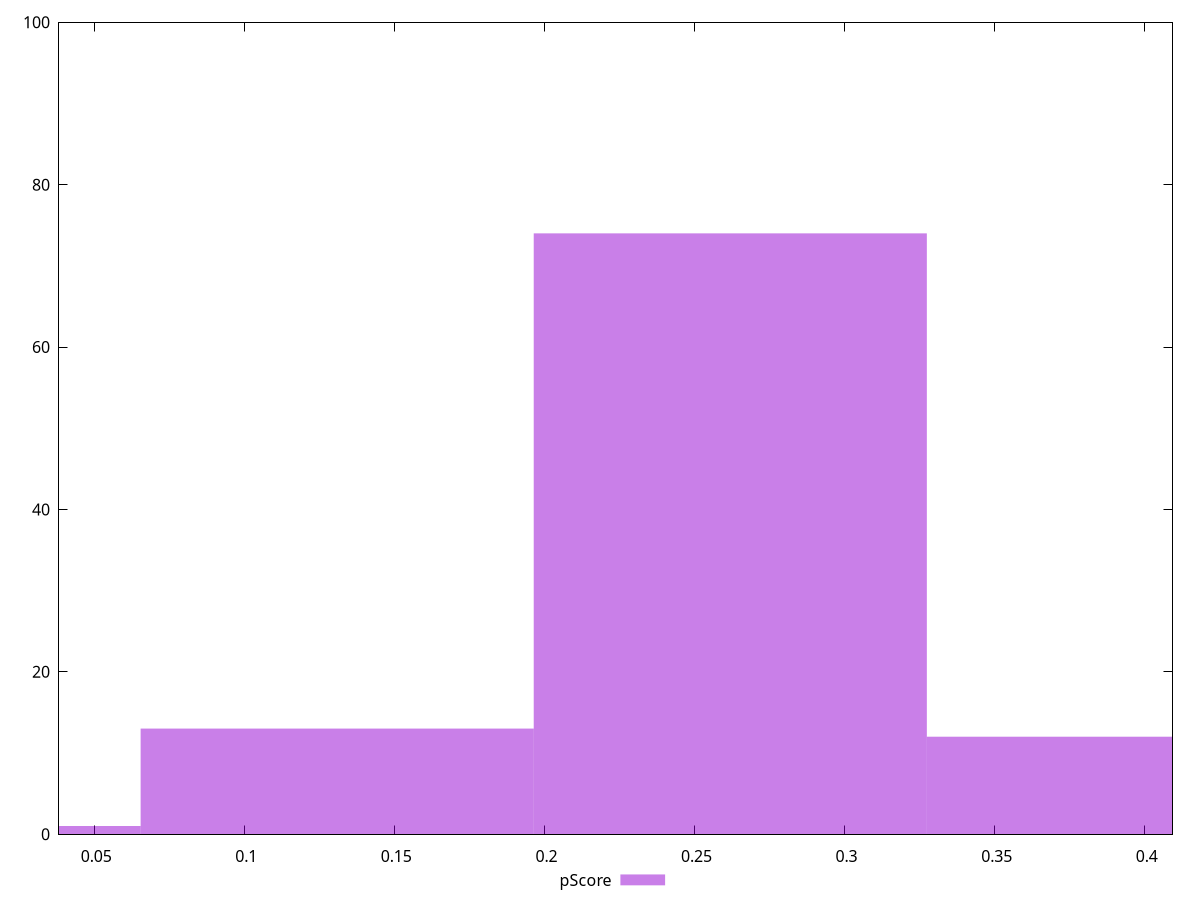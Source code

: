 reset

$pScore <<EOF
0.3928957639442327 12
0.13096525464807757 13
0.26193050929615513 74
0 1
EOF

set key outside below
set boxwidth 0.13096525464807757
set xrange [0.03829176530425071:0.4092508469292919]
set yrange [0:100]
set trange [0:100]
set style fill transparent solid 0.5 noborder
set terminal svg size 640, 490 enhanced background rgb 'white'
set output "report_00015_2021-02-09T16-11-33.973Z/largest-contentful-paint/samples/pages+cached+noadtech+nomedia+nocss/pScore/histogram.svg"

plot $pScore title "pScore" with boxes

reset
